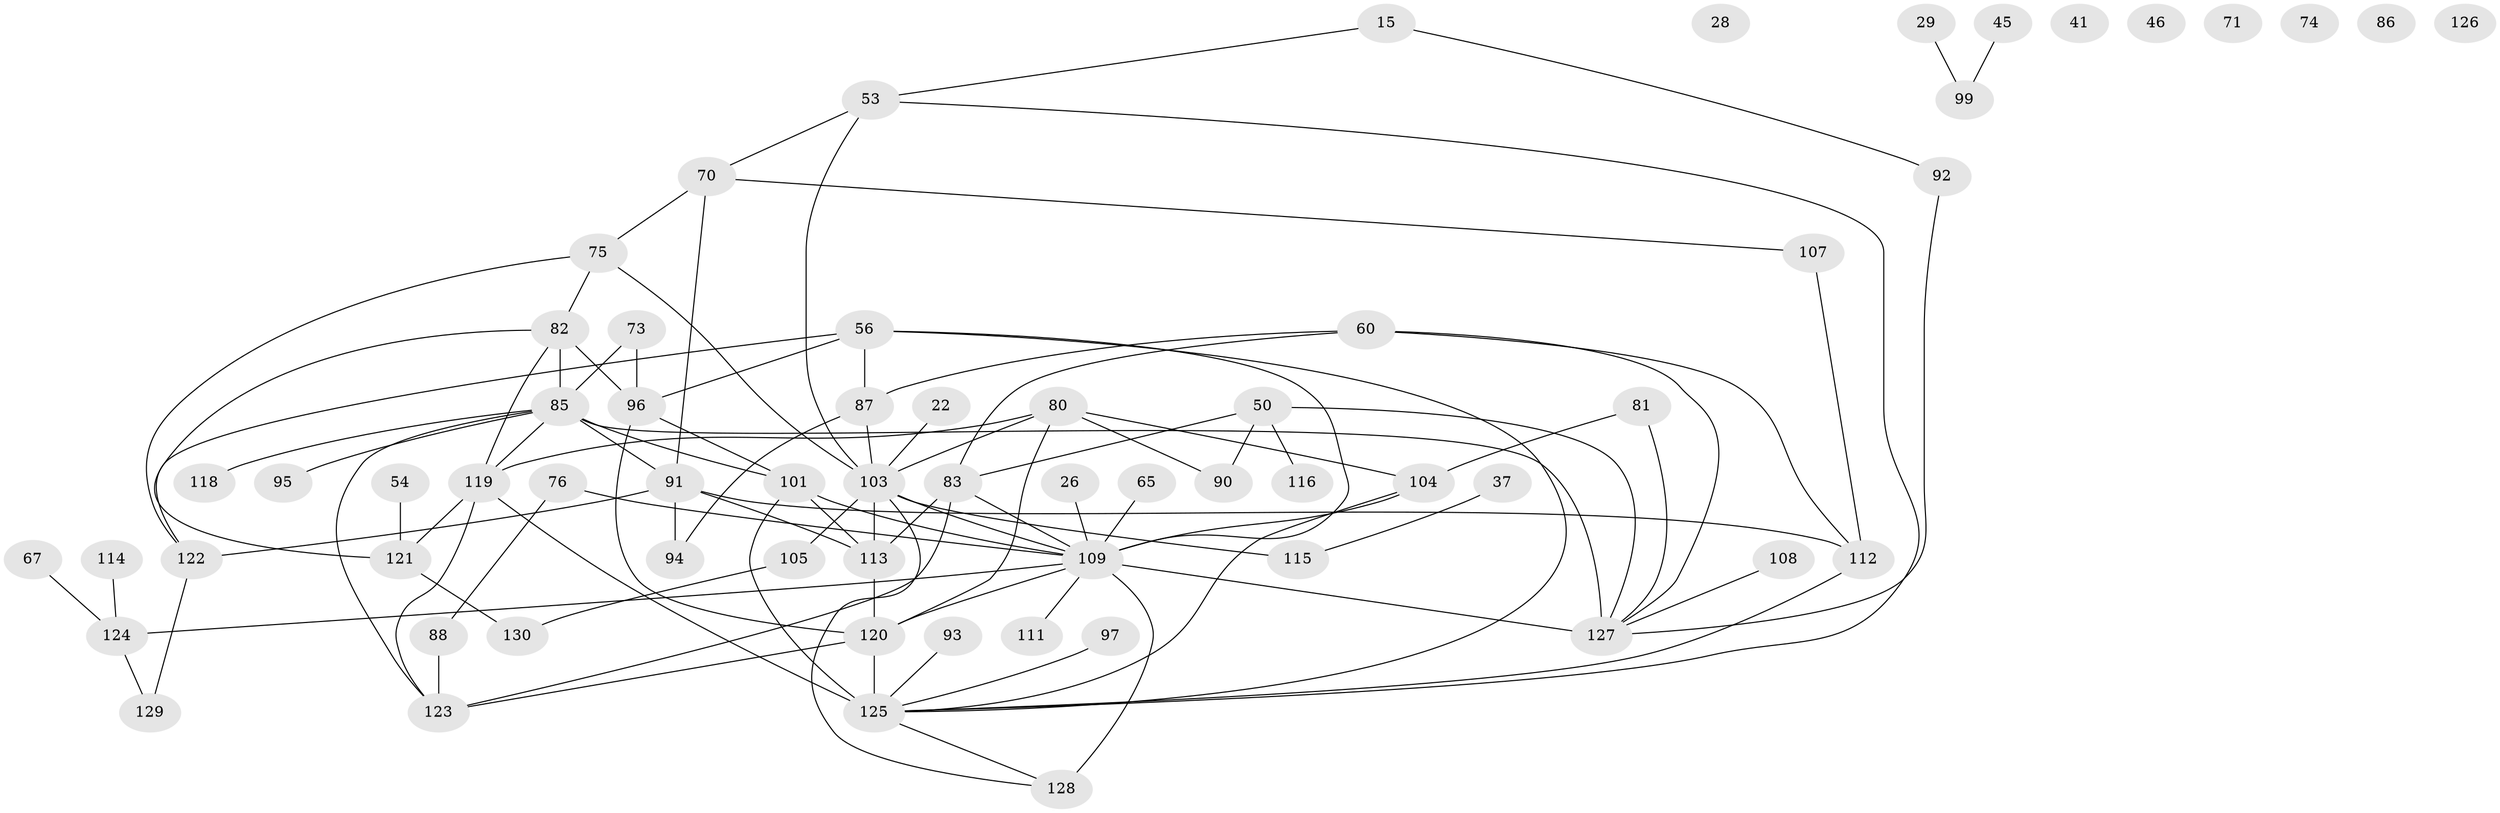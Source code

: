 // original degree distribution, {4: 0.2153846153846154, 3: 0.19230769230769232, 2: 0.2153846153846154, 5: 0.09230769230769231, 1: 0.17692307692307693, 6: 0.038461538461538464, 0: 0.05384615384615385, 7: 0.007692307692307693, 11: 0.007692307692307693}
// Generated by graph-tools (version 1.1) at 2025/40/03/09/25 04:40:26]
// undirected, 65 vertices, 99 edges
graph export_dot {
graph [start="1"]
  node [color=gray90,style=filled];
  15;
  22;
  26;
  28;
  29;
  37;
  41;
  45;
  46;
  50;
  53;
  54;
  56 [super="+17"];
  60 [super="+59"];
  65;
  67;
  70;
  71;
  73 [super="+47"];
  74;
  75;
  76;
  80;
  81 [super="+57"];
  82 [super="+27"];
  83 [super="+7+44"];
  85 [super="+51+66"];
  86;
  87;
  88;
  90;
  91 [super="+8"];
  92;
  93;
  94;
  95;
  96;
  97;
  99;
  101 [super="+42"];
  103 [super="+100"];
  104 [super="+38"];
  105 [super="+4"];
  107 [super="+48"];
  108;
  109 [super="+89+30+61+106"];
  111;
  112;
  113 [super="+102+62"];
  114;
  115;
  116;
  118;
  119 [super="+55+12"];
  120 [super="+117+84"];
  121 [super="+1"];
  122 [super="+31+10+19"];
  123 [super="+69"];
  124 [super="+72"];
  125 [super="+40+98+110"];
  126;
  127 [super="+79"];
  128 [super="+78"];
  129;
  130;
  15 -- 53;
  15 -- 92;
  22 -- 103;
  26 -- 109;
  29 -- 99;
  37 -- 115;
  45 -- 99;
  50 -- 83;
  50 -- 90;
  50 -- 116;
  50 -- 127;
  53 -- 70;
  53 -- 125;
  53 -- 103;
  54 -- 121;
  56 -- 122;
  56 -- 96;
  56 -- 87;
  56 -- 109;
  56 -- 125;
  60 -- 112;
  60 -- 83;
  60 -- 87;
  60 -- 127;
  65 -- 109;
  67 -- 124;
  70 -- 75;
  70 -- 107;
  70 -- 91;
  73 -- 85 [weight=2];
  73 -- 96;
  75 -- 82 [weight=2];
  75 -- 103 [weight=2];
  75 -- 122;
  76 -- 88;
  76 -- 109;
  80 -- 90;
  80 -- 103;
  80 -- 119;
  80 -- 104;
  80 -- 120 [weight=2];
  81 -- 104;
  81 -- 127;
  82 -- 96;
  82 -- 119;
  82 -- 85 [weight=2];
  82 -- 121;
  83 -- 123;
  83 -- 113;
  83 -- 109;
  85 -- 95;
  85 -- 119 [weight=3];
  85 -- 101;
  85 -- 91;
  85 -- 118;
  85 -- 123;
  85 -- 127 [weight=3];
  87 -- 94;
  87 -- 103;
  88 -- 123;
  91 -- 94;
  91 -- 112 [weight=2];
  91 -- 122;
  91 -- 113;
  92 -- 127;
  93 -- 125;
  96 -- 101;
  96 -- 120;
  97 -- 125;
  101 -- 125 [weight=3];
  101 -- 109;
  101 -- 113 [weight=2];
  103 -- 105;
  103 -- 109;
  103 -- 115;
  103 -- 113;
  103 -- 128;
  104 -- 109;
  104 -- 125;
  105 -- 130;
  107 -- 112;
  108 -- 127;
  109 -- 127 [weight=4];
  109 -- 128 [weight=2];
  109 -- 111;
  109 -- 124;
  109 -- 120 [weight=2];
  112 -- 125;
  113 -- 120 [weight=2];
  114 -- 124;
  119 -- 125 [weight=4];
  119 -- 121;
  119 -- 123;
  120 -- 125;
  120 -- 123;
  121 -- 130;
  122 -- 129;
  124 -- 129;
  125 -- 128;
}
